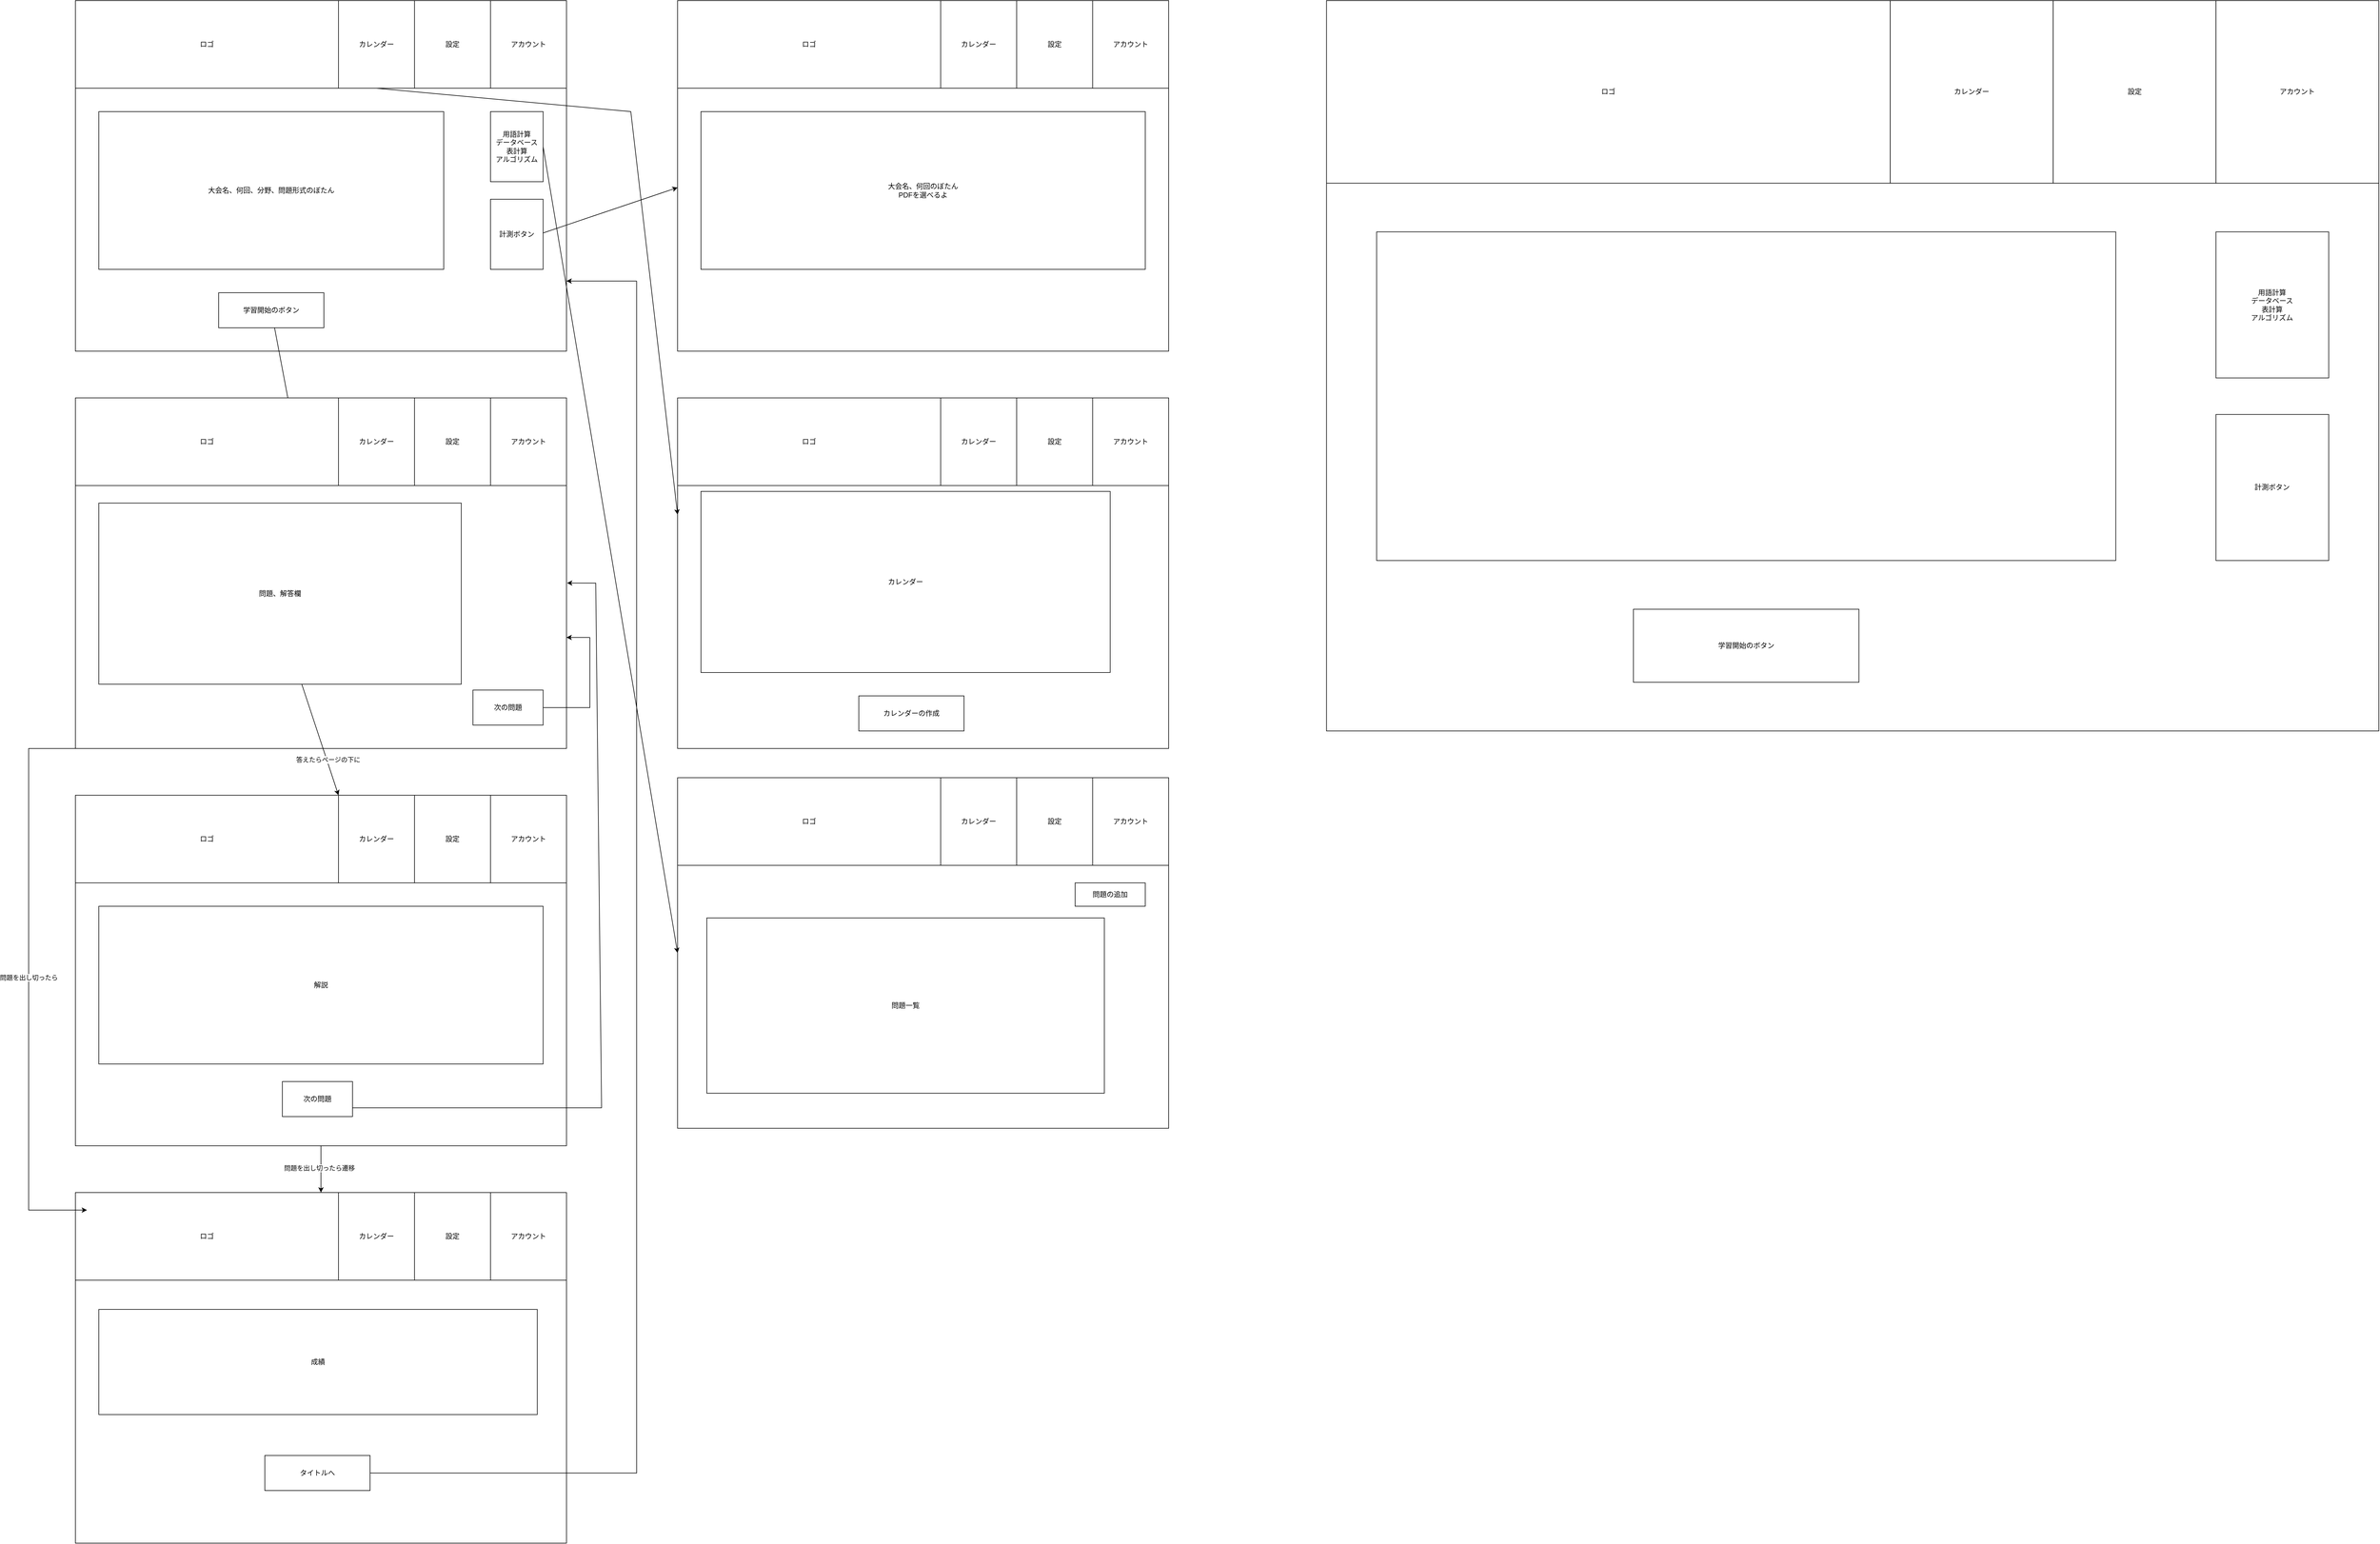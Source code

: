 <mxfile version="24.7.6">
  <diagram name="ページ1" id="dh2QZhzZqzziUDRQoIfL">
    <mxGraphModel dx="2901" dy="1140" grid="1" gridSize="10" guides="1" tooltips="1" connect="1" arrows="1" fold="1" page="1" pageScale="1" pageWidth="827" pageHeight="1169" math="0" shadow="0">
      <root>
        <mxCell id="0" />
        <mxCell id="1" parent="0" />
        <mxCell id="YVsaJTLRSC4F98zlZ3vZ-1" value="" style="rounded=0;whiteSpace=wrap;html=1;movable=1;resizable=1;rotatable=1;deletable=1;editable=1;locked=0;connectable=1;" parent="1" vertex="1">
          <mxGeometry width="840" height="600" as="geometry" />
        </mxCell>
        <mxCell id="YVsaJTLRSC4F98zlZ3vZ-2" value="" style="rounded=0;whiteSpace=wrap;html=1;movable=1;resizable=1;rotatable=1;deletable=1;editable=1;locked=0;connectable=1;" parent="1" vertex="1">
          <mxGeometry width="840" height="150" as="geometry" />
        </mxCell>
        <mxCell id="YVsaJTLRSC4F98zlZ3vZ-3" value="ロゴ" style="rounded=0;whiteSpace=wrap;html=1;movable=1;resizable=1;rotatable=1;deletable=1;editable=1;locked=0;connectable=1;" parent="1" vertex="1">
          <mxGeometry width="450" height="150" as="geometry" />
        </mxCell>
        <mxCell id="YVsaJTLRSC4F98zlZ3vZ-4" value="設定" style="rounded=0;whiteSpace=wrap;html=1;movable=1;resizable=1;rotatable=1;deletable=1;editable=1;locked=0;connectable=1;" parent="1" vertex="1">
          <mxGeometry x="580" width="130" height="150" as="geometry" />
        </mxCell>
        <mxCell id="YVsaJTLRSC4F98zlZ3vZ-5" value="カレンダー" style="rounded=0;whiteSpace=wrap;html=1;movable=1;resizable=1;rotatable=1;deletable=1;editable=1;locked=0;connectable=1;" parent="1" vertex="1">
          <mxGeometry x="450" width="130" height="150" as="geometry" />
        </mxCell>
        <mxCell id="YVsaJTLRSC4F98zlZ3vZ-6" value="アカウント" style="rounded=0;whiteSpace=wrap;html=1;movable=1;resizable=1;rotatable=1;deletable=1;editable=1;locked=0;connectable=1;" parent="1" vertex="1">
          <mxGeometry x="710" width="130" height="150" as="geometry" />
        </mxCell>
        <mxCell id="YVsaJTLRSC4F98zlZ3vZ-7" value="&lt;div&gt;&lt;span style=&quot;background-color: initial;&quot;&gt;計測ボタン&lt;/span&gt;&lt;br&gt;&lt;/div&gt;" style="rounded=0;whiteSpace=wrap;html=1;movable=1;resizable=1;rotatable=1;deletable=1;editable=1;locked=0;connectable=1;" parent="1" vertex="1">
          <mxGeometry x="710" y="340" width="90" height="120" as="geometry" />
        </mxCell>
        <mxCell id="YVsaJTLRSC4F98zlZ3vZ-8" value="大会名、何回、分野、問題形式のぼたん" style="rounded=0;whiteSpace=wrap;html=1;movable=1;resizable=1;rotatable=1;deletable=1;editable=1;locked=0;connectable=1;" parent="1" vertex="1">
          <mxGeometry x="40" y="190" width="590" height="270" as="geometry" />
        </mxCell>
        <mxCell id="YVsaJTLRSC4F98zlZ3vZ-10" value="学習開始のボタン" style="rounded=0;whiteSpace=wrap;html=1;movable=1;resizable=1;rotatable=1;deletable=1;editable=1;locked=0;connectable=1;" parent="1" vertex="1">
          <mxGeometry x="245" y="500" width="180" height="60" as="geometry" />
        </mxCell>
        <mxCell id="YVsaJTLRSC4F98zlZ3vZ-22" value="" style="endArrow=none;html=1;rounded=0;" parent="1" source="YVsaJTLRSC4F98zlZ3vZ-24" target="YVsaJTLRSC4F98zlZ3vZ-10" edge="1">
          <mxGeometry width="50" height="50" relative="1" as="geometry">
            <mxPoint x="410" y="680" as="sourcePoint" />
            <mxPoint x="350" y="560" as="targetPoint" />
          </mxGeometry>
        </mxCell>
        <mxCell id="YVsaJTLRSC4F98zlZ3vZ-24" value="" style="rounded=0;whiteSpace=wrap;html=1;" parent="1" vertex="1">
          <mxGeometry y="680" width="840" height="600" as="geometry" />
        </mxCell>
        <mxCell id="YVsaJTLRSC4F98zlZ3vZ-26" value="問題、解答欄" style="rounded=0;whiteSpace=wrap;html=1;" parent="1" vertex="1">
          <mxGeometry x="40" y="860" width="620" height="310" as="geometry" />
        </mxCell>
        <mxCell id="YVsaJTLRSC4F98zlZ3vZ-27" value="" style="rounded=0;whiteSpace=wrap;html=1;" parent="1" vertex="1">
          <mxGeometry y="1360" width="840" height="600" as="geometry" />
        </mxCell>
        <mxCell id="YVsaJTLRSC4F98zlZ3vZ-30" value="次の問題" style="rounded=0;whiteSpace=wrap;html=1;" parent="1" vertex="1">
          <mxGeometry x="354" y="1850" width="120" height="60" as="geometry" />
        </mxCell>
        <mxCell id="YVsaJTLRSC4F98zlZ3vZ-31" value="次の問題" style="rounded=0;whiteSpace=wrap;html=1;" parent="1" vertex="1">
          <mxGeometry x="680" y="1180" width="120" height="60" as="geometry" />
        </mxCell>
        <mxCell id="YVsaJTLRSC4F98zlZ3vZ-32" value="解説" style="rounded=0;whiteSpace=wrap;html=1;" parent="1" vertex="1">
          <mxGeometry x="40" y="1550" width="760" height="270" as="geometry" />
        </mxCell>
        <mxCell id="YVsaJTLRSC4F98zlZ3vZ-33" value="" style="endArrow=classic;html=1;rounded=0;entryX=0.5;entryY=0;entryDx=0;entryDy=0;" parent="1" source="YVsaJTLRSC4F98zlZ3vZ-27" target="YVsaJTLRSC4F98zlZ3vZ-34" edge="1">
          <mxGeometry width="50" height="50" relative="1" as="geometry">
            <mxPoint x="389" y="2030" as="sourcePoint" />
            <mxPoint x="439" y="1980" as="targetPoint" />
          </mxGeometry>
        </mxCell>
        <mxCell id="YVsaJTLRSC4F98zlZ3vZ-36" value="問題を出し切ったら遷移" style="edgeLabel;html=1;align=center;verticalAlign=middle;resizable=0;points=[];" parent="YVsaJTLRSC4F98zlZ3vZ-33" vertex="1" connectable="0">
          <mxGeometry x="-0.051" y="-3" relative="1" as="geometry">
            <mxPoint as="offset" />
          </mxGeometry>
        </mxCell>
        <mxCell id="YVsaJTLRSC4F98zlZ3vZ-34" value="" style="rounded=0;whiteSpace=wrap;html=1;" parent="1" vertex="1">
          <mxGeometry y="2040" width="840" height="600" as="geometry" />
        </mxCell>
        <mxCell id="YVsaJTLRSC4F98zlZ3vZ-37" value="" style="rounded=0;whiteSpace=wrap;html=1;movable=1;resizable=1;rotatable=1;deletable=1;editable=1;locked=0;connectable=1;" parent="1" vertex="1">
          <mxGeometry y="2040" width="840" height="150" as="geometry" />
        </mxCell>
        <mxCell id="YVsaJTLRSC4F98zlZ3vZ-38" value="ロゴ" style="rounded=0;whiteSpace=wrap;html=1;movable=1;resizable=1;rotatable=1;deletable=1;editable=1;locked=0;connectable=1;" parent="1" vertex="1">
          <mxGeometry y="2040" width="450" height="150" as="geometry" />
        </mxCell>
        <mxCell id="YVsaJTLRSC4F98zlZ3vZ-39" value="設定" style="rounded=0;whiteSpace=wrap;html=1;movable=1;resizable=1;rotatable=1;deletable=1;editable=1;locked=0;connectable=1;" parent="1" vertex="1">
          <mxGeometry x="580" y="2040" width="130" height="150" as="geometry" />
        </mxCell>
        <mxCell id="YVsaJTLRSC4F98zlZ3vZ-40" value="カレンダー" style="rounded=0;whiteSpace=wrap;html=1;movable=1;resizable=1;rotatable=1;deletable=1;editable=1;locked=0;connectable=1;" parent="1" vertex="1">
          <mxGeometry x="450" y="2040" width="130" height="150" as="geometry" />
        </mxCell>
        <mxCell id="YVsaJTLRSC4F98zlZ3vZ-41" value="アカウント" style="rounded=0;whiteSpace=wrap;html=1;movable=1;resizable=1;rotatable=1;deletable=1;editable=1;locked=0;connectable=1;" parent="1" vertex="1">
          <mxGeometry x="710" y="2040" width="130" height="150" as="geometry" />
        </mxCell>
        <mxCell id="YVsaJTLRSC4F98zlZ3vZ-42" value="" style="rounded=0;whiteSpace=wrap;html=1;movable=1;resizable=1;rotatable=1;deletable=1;editable=1;locked=0;connectable=1;" parent="1" vertex="1">
          <mxGeometry y="1360" width="840" height="150" as="geometry" />
        </mxCell>
        <mxCell id="YVsaJTLRSC4F98zlZ3vZ-43" value="ロゴ" style="rounded=0;whiteSpace=wrap;html=1;movable=1;resizable=1;rotatable=1;deletable=1;editable=1;locked=0;connectable=1;" parent="1" vertex="1">
          <mxGeometry y="1360" width="450" height="150" as="geometry" />
        </mxCell>
        <mxCell id="YVsaJTLRSC4F98zlZ3vZ-44" value="設定" style="rounded=0;whiteSpace=wrap;html=1;movable=1;resizable=1;rotatable=1;deletable=1;editable=1;locked=0;connectable=1;" parent="1" vertex="1">
          <mxGeometry x="580" y="1360" width="130" height="150" as="geometry" />
        </mxCell>
        <mxCell id="YVsaJTLRSC4F98zlZ3vZ-45" value="カレンダー" style="rounded=0;whiteSpace=wrap;html=1;movable=1;resizable=1;rotatable=1;deletable=1;editable=1;locked=0;connectable=1;" parent="1" vertex="1">
          <mxGeometry x="450" y="1360" width="130" height="150" as="geometry" />
        </mxCell>
        <mxCell id="YVsaJTLRSC4F98zlZ3vZ-46" value="アカウント" style="rounded=0;whiteSpace=wrap;html=1;movable=1;resizable=1;rotatable=1;deletable=1;editable=1;locked=0;connectable=1;" parent="1" vertex="1">
          <mxGeometry x="710" y="1360" width="130" height="150" as="geometry" />
        </mxCell>
        <mxCell id="YVsaJTLRSC4F98zlZ3vZ-47" value="" style="rounded=0;whiteSpace=wrap;html=1;movable=1;resizable=1;rotatable=1;deletable=1;editable=1;locked=0;connectable=1;" parent="1" vertex="1">
          <mxGeometry y="680" width="840" height="150" as="geometry" />
        </mxCell>
        <mxCell id="YVsaJTLRSC4F98zlZ3vZ-48" value="ロゴ" style="rounded=0;whiteSpace=wrap;html=1;movable=1;resizable=1;rotatable=1;deletable=1;editable=1;locked=0;connectable=1;" parent="1" vertex="1">
          <mxGeometry y="680" width="450" height="150" as="geometry" />
        </mxCell>
        <mxCell id="YVsaJTLRSC4F98zlZ3vZ-49" value="設定" style="rounded=0;whiteSpace=wrap;html=1;movable=1;resizable=1;rotatable=1;deletable=1;editable=1;locked=0;connectable=1;" parent="1" vertex="1">
          <mxGeometry x="580" y="680" width="130" height="150" as="geometry" />
        </mxCell>
        <mxCell id="YVsaJTLRSC4F98zlZ3vZ-50" value="カレンダー" style="rounded=0;whiteSpace=wrap;html=1;movable=1;resizable=1;rotatable=1;deletable=1;editable=1;locked=0;connectable=1;" parent="1" vertex="1">
          <mxGeometry x="450" y="680" width="130" height="150" as="geometry" />
        </mxCell>
        <mxCell id="YVsaJTLRSC4F98zlZ3vZ-51" value="アカウント" style="rounded=0;whiteSpace=wrap;html=1;movable=1;resizable=1;rotatable=1;deletable=1;editable=1;locked=0;connectable=1;" parent="1" vertex="1">
          <mxGeometry x="710" y="680" width="130" height="150" as="geometry" />
        </mxCell>
        <mxCell id="YVsaJTLRSC4F98zlZ3vZ-56" value="" style="endArrow=none;html=1;rounded=0;exitX=1;exitY=0.5;exitDx=0;exitDy=0;" parent="1" edge="1">
          <mxGeometry width="50" height="50" relative="1" as="geometry">
            <mxPoint x="800" y="1210" as="sourcePoint" />
            <mxPoint x="880" y="1110" as="targetPoint" />
            <Array as="points">
              <mxPoint x="880" y="1210" />
              <mxPoint x="880" y="1090" />
            </Array>
          </mxGeometry>
        </mxCell>
        <mxCell id="YVsaJTLRSC4F98zlZ3vZ-57" value="" style="endArrow=classic;html=1;rounded=0;" parent="1" edge="1">
          <mxGeometry width="50" height="50" relative="1" as="geometry">
            <mxPoint x="880" y="1090" as="sourcePoint" />
            <mxPoint x="840" y="1090" as="targetPoint" />
            <Array as="points">
              <mxPoint x="860" y="1090" />
            </Array>
          </mxGeometry>
        </mxCell>
        <mxCell id="YVsaJTLRSC4F98zlZ3vZ-58" value="成績" style="rounded=0;whiteSpace=wrap;html=1;" parent="1" vertex="1">
          <mxGeometry x="40" y="2240" width="750" height="180" as="geometry" />
        </mxCell>
        <mxCell id="YVsaJTLRSC4F98zlZ3vZ-60" value="タイトルへ" style="rounded=0;whiteSpace=wrap;html=1;" parent="1" vertex="1">
          <mxGeometry x="324" y="2490" width="180" height="60" as="geometry" />
        </mxCell>
        <mxCell id="YVsaJTLRSC4F98zlZ3vZ-62" value="" style="endArrow=none;html=1;rounded=0;exitX=1;exitY=0.5;exitDx=0;exitDy=0;" parent="1" source="YVsaJTLRSC4F98zlZ3vZ-60" edge="1">
          <mxGeometry width="50" height="50" relative="1" as="geometry">
            <mxPoint x="600" y="2570" as="sourcePoint" />
            <mxPoint x="960" y="480" as="targetPoint" />
            <Array as="points">
              <mxPoint x="960" y="2520" />
            </Array>
          </mxGeometry>
        </mxCell>
        <mxCell id="YVsaJTLRSC4F98zlZ3vZ-63" value="" style="endArrow=classic;html=1;rounded=0;entryX=1;entryY=0.8;entryDx=0;entryDy=0;entryPerimeter=0;" parent="1" target="YVsaJTLRSC4F98zlZ3vZ-1" edge="1">
          <mxGeometry width="50" height="50" relative="1" as="geometry">
            <mxPoint x="960" y="480" as="sourcePoint" />
            <mxPoint x="910" y="410" as="targetPoint" />
          </mxGeometry>
        </mxCell>
        <mxCell id="YVsaJTLRSC4F98zlZ3vZ-64" value="" style="endArrow=classic;html=1;rounded=0;exitX=0.995;exitY=0.482;exitDx=0;exitDy=0;exitPerimeter=0;" parent="1" source="YVsaJTLRSC4F98zlZ3vZ-7" edge="1">
          <mxGeometry width="50" height="50" relative="1" as="geometry">
            <mxPoint x="880" y="340" as="sourcePoint" />
            <mxPoint x="1030" y="320" as="targetPoint" />
          </mxGeometry>
        </mxCell>
        <mxCell id="YVsaJTLRSC4F98zlZ3vZ-65" value="" style="rounded=0;whiteSpace=wrap;html=1;movable=1;resizable=1;rotatable=1;deletable=1;editable=1;locked=0;connectable=1;" parent="1" vertex="1">
          <mxGeometry x="1030" width="840" height="600" as="geometry" />
        </mxCell>
        <mxCell id="YVsaJTLRSC4F98zlZ3vZ-66" value="" style="rounded=0;whiteSpace=wrap;html=1;movable=1;resizable=1;rotatable=1;deletable=1;editable=1;locked=0;connectable=1;" parent="1" vertex="1">
          <mxGeometry x="1030" width="840" height="150" as="geometry" />
        </mxCell>
        <mxCell id="YVsaJTLRSC4F98zlZ3vZ-67" value="ロゴ" style="rounded=0;whiteSpace=wrap;html=1;movable=1;resizable=1;rotatable=1;deletable=1;editable=1;locked=0;connectable=1;" parent="1" vertex="1">
          <mxGeometry x="1030" width="450" height="150" as="geometry" />
        </mxCell>
        <mxCell id="YVsaJTLRSC4F98zlZ3vZ-68" value="設定" style="rounded=0;whiteSpace=wrap;html=1;movable=1;resizable=1;rotatable=1;deletable=1;editable=1;locked=0;connectable=1;" parent="1" vertex="1">
          <mxGeometry x="1610" width="130" height="150" as="geometry" />
        </mxCell>
        <mxCell id="YVsaJTLRSC4F98zlZ3vZ-69" value="カレンダー" style="rounded=0;whiteSpace=wrap;html=1;movable=1;resizable=1;rotatable=1;deletable=1;editable=1;locked=0;connectable=1;" parent="1" vertex="1">
          <mxGeometry x="1480" width="130" height="150" as="geometry" />
        </mxCell>
        <mxCell id="YVsaJTLRSC4F98zlZ3vZ-70" value="アカウント" style="rounded=0;whiteSpace=wrap;html=1;movable=1;resizable=1;rotatable=1;deletable=1;editable=1;locked=0;connectable=1;" parent="1" vertex="1">
          <mxGeometry x="1740" width="130" height="150" as="geometry" />
        </mxCell>
        <mxCell id="YVsaJTLRSC4F98zlZ3vZ-72" value="大会名、何回のぼたん&lt;div&gt;PDFを選べるよ&lt;/div&gt;" style="rounded=0;whiteSpace=wrap;html=1;movable=1;resizable=1;rotatable=1;deletable=1;editable=1;locked=0;connectable=1;" parent="1" vertex="1">
          <mxGeometry x="1070" y="190" width="760" height="270" as="geometry" />
        </mxCell>
        <mxCell id="YVsaJTLRSC4F98zlZ3vZ-74" value="" style="rounded=0;whiteSpace=wrap;html=1;" parent="1" vertex="1">
          <mxGeometry x="1030" y="680" width="840" height="600" as="geometry" />
        </mxCell>
        <mxCell id="YVsaJTLRSC4F98zlZ3vZ-75" value="" style="rounded=0;whiteSpace=wrap;html=1;movable=1;resizable=1;rotatable=1;deletable=1;editable=1;locked=0;connectable=1;" parent="1" vertex="1">
          <mxGeometry x="1030" y="680" width="840" height="150" as="geometry" />
        </mxCell>
        <mxCell id="YVsaJTLRSC4F98zlZ3vZ-76" value="ロゴ" style="rounded=0;whiteSpace=wrap;html=1;movable=1;resizable=1;rotatable=1;deletable=1;editable=1;locked=0;connectable=1;" parent="1" vertex="1">
          <mxGeometry x="1030" y="680" width="450" height="150" as="geometry" />
        </mxCell>
        <mxCell id="YVsaJTLRSC4F98zlZ3vZ-77" value="設定" style="rounded=0;whiteSpace=wrap;html=1;movable=1;resizable=1;rotatable=1;deletable=1;editable=1;locked=0;connectable=1;" parent="1" vertex="1">
          <mxGeometry x="1610" y="680" width="130" height="150" as="geometry" />
        </mxCell>
        <mxCell id="YVsaJTLRSC4F98zlZ3vZ-78" value="カレンダー" style="rounded=0;whiteSpace=wrap;html=1;movable=1;resizable=1;rotatable=1;deletable=1;editable=1;locked=0;connectable=1;" parent="1" vertex="1">
          <mxGeometry x="1480" y="680" width="130" height="150" as="geometry" />
        </mxCell>
        <mxCell id="YVsaJTLRSC4F98zlZ3vZ-79" value="アカウント" style="rounded=0;whiteSpace=wrap;html=1;movable=1;resizable=1;rotatable=1;deletable=1;editable=1;locked=0;connectable=1;" parent="1" vertex="1">
          <mxGeometry x="1740" y="680" width="130" height="150" as="geometry" />
        </mxCell>
        <mxCell id="YVsaJTLRSC4F98zlZ3vZ-80" value="" style="endArrow=classic;html=1;rounded=0;exitX=0.5;exitY=1;exitDx=0;exitDy=0;entryX=0;entryY=0.333;entryDx=0;entryDy=0;entryPerimeter=0;" parent="1" source="YVsaJTLRSC4F98zlZ3vZ-5" target="YVsaJTLRSC4F98zlZ3vZ-74" edge="1">
          <mxGeometry width="50" height="50" relative="1" as="geometry">
            <mxPoint x="650" y="200" as="sourcePoint" />
            <mxPoint x="700" y="150" as="targetPoint" />
            <Array as="points">
              <mxPoint x="950" y="190" />
            </Array>
          </mxGeometry>
        </mxCell>
        <mxCell id="YVsaJTLRSC4F98zlZ3vZ-81" value="カレンダー" style="rounded=0;whiteSpace=wrap;html=1;" parent="1" vertex="1">
          <mxGeometry x="1070" y="840" width="700" height="310" as="geometry" />
        </mxCell>
        <mxCell id="YVsaJTLRSC4F98zlZ3vZ-82" value="カレンダーの作成" style="rounded=0;whiteSpace=wrap;html=1;" parent="1" vertex="1">
          <mxGeometry x="1340" y="1190" width="180" height="60" as="geometry" />
        </mxCell>
        <mxCell id="AlAXAshSMv7GXRYsCewH-1" value="" style="endArrow=classic;html=1;rounded=0;exitX=0.25;exitY=1;exitDx=0;exitDy=0;entryX=0.044;entryY=0.2;entryDx=0;entryDy=0;entryPerimeter=0;" parent="1" source="YVsaJTLRSC4F98zlZ3vZ-24" target="YVsaJTLRSC4F98zlZ3vZ-38" edge="1">
          <mxGeometry width="50" height="50" relative="1" as="geometry">
            <mxPoint x="-100" y="1320" as="sourcePoint" />
            <mxPoint x="-50" y="1270" as="targetPoint" />
            <Array as="points">
              <mxPoint x="-80" y="1280" />
              <mxPoint x="-80" y="2070" />
            </Array>
          </mxGeometry>
        </mxCell>
        <mxCell id="AlAXAshSMv7GXRYsCewH-2" value="問題を出し切ったら" style="edgeLabel;html=1;align=center;verticalAlign=middle;resizable=0;points=[];" parent="AlAXAshSMv7GXRYsCewH-1" vertex="1" connectable="0">
          <mxGeometry x="0.155" relative="1" as="geometry">
            <mxPoint as="offset" />
          </mxGeometry>
        </mxCell>
        <mxCell id="AlAXAshSMv7GXRYsCewH-3" value="" style="endArrow=classic;html=1;rounded=0;exitX=1;exitY=0.75;exitDx=0;exitDy=0;entryX=1.001;entryY=0.528;entryDx=0;entryDy=0;entryPerimeter=0;" parent="1" source="YVsaJTLRSC4F98zlZ3vZ-30" target="YVsaJTLRSC4F98zlZ3vZ-24" edge="1">
          <mxGeometry width="50" height="50" relative="1" as="geometry">
            <mxPoint x="660" y="1930" as="sourcePoint" />
            <mxPoint x="890" y="1000" as="targetPoint" />
            <Array as="points">
              <mxPoint x="900" y="1895" />
              <mxPoint x="890" y="997" />
            </Array>
          </mxGeometry>
        </mxCell>
        <mxCell id="u0NW_Edgaun57FOAjR7u-2" value="" style="endArrow=classic;html=1;rounded=0;exitX=0.56;exitY=1;exitDx=0;exitDy=0;exitPerimeter=0;entryX=1;entryY=0;entryDx=0;entryDy=0;" parent="1" source="YVsaJTLRSC4F98zlZ3vZ-26" target="YVsaJTLRSC4F98zlZ3vZ-43" edge="1">
          <mxGeometry width="50" height="50" relative="1" as="geometry">
            <mxPoint x="390" y="1270" as="sourcePoint" />
            <mxPoint x="440" y="1220" as="targetPoint" />
          </mxGeometry>
        </mxCell>
        <mxCell id="u0NW_Edgaun57FOAjR7u-3" value="答えたらページの下に" style="edgeLabel;html=1;align=center;verticalAlign=middle;resizable=0;points=[];" parent="u0NW_Edgaun57FOAjR7u-2" vertex="1" connectable="0">
          <mxGeometry x="0.365" y="2" relative="1" as="geometry">
            <mxPoint as="offset" />
          </mxGeometry>
        </mxCell>
        <mxCell id="u0NW_Edgaun57FOAjR7u-4" value="" style="rounded=0;whiteSpace=wrap;html=1;movable=1;resizable=1;rotatable=1;deletable=1;editable=1;locked=0;connectable=1;" parent="1" vertex="1">
          <mxGeometry x="1030" y="1330" width="840" height="600" as="geometry" />
        </mxCell>
        <mxCell id="u0NW_Edgaun57FOAjR7u-5" value="" style="rounded=0;whiteSpace=wrap;html=1;movable=1;resizable=1;rotatable=1;deletable=1;editable=1;locked=0;connectable=1;" parent="1" vertex="1">
          <mxGeometry x="1030" y="1330" width="840" height="150" as="geometry" />
        </mxCell>
        <mxCell id="u0NW_Edgaun57FOAjR7u-6" value="ロゴ" style="rounded=0;whiteSpace=wrap;html=1;movable=1;resizable=1;rotatable=1;deletable=1;editable=1;locked=0;connectable=1;" parent="1" vertex="1">
          <mxGeometry x="1030" y="1330" width="450" height="150" as="geometry" />
        </mxCell>
        <mxCell id="u0NW_Edgaun57FOAjR7u-7" value="設定" style="rounded=0;whiteSpace=wrap;html=1;movable=1;resizable=1;rotatable=1;deletable=1;editable=1;locked=0;connectable=1;" parent="1" vertex="1">
          <mxGeometry x="1610" y="1330" width="130" height="150" as="geometry" />
        </mxCell>
        <mxCell id="u0NW_Edgaun57FOAjR7u-8" value="カレンダー" style="rounded=0;whiteSpace=wrap;html=1;movable=1;resizable=1;rotatable=1;deletable=1;editable=1;locked=0;connectable=1;" parent="1" vertex="1">
          <mxGeometry x="1480" y="1330" width="130" height="150" as="geometry" />
        </mxCell>
        <mxCell id="u0NW_Edgaun57FOAjR7u-9" value="アカウント" style="rounded=0;whiteSpace=wrap;html=1;movable=1;resizable=1;rotatable=1;deletable=1;editable=1;locked=0;connectable=1;" parent="1" vertex="1">
          <mxGeometry x="1740" y="1330" width="130" height="150" as="geometry" />
        </mxCell>
        <mxCell id="u0NW_Edgaun57FOAjR7u-10" value="&lt;div&gt;用語計算&lt;/div&gt;&lt;div&gt;データベース&lt;/div&gt;&lt;div&gt;表計算&lt;/div&gt;&lt;div&gt;アルゴリズム&lt;/div&gt;" style="rounded=0;whiteSpace=wrap;html=1;movable=1;resizable=1;rotatable=1;deletable=1;editable=1;locked=0;connectable=1;" parent="1" vertex="1">
          <mxGeometry x="710" y="190" width="90" height="120" as="geometry" />
        </mxCell>
        <mxCell id="u0NW_Edgaun57FOAjR7u-11" value="" style="endArrow=classic;html=1;rounded=0;exitX=1;exitY=0.5;exitDx=0;exitDy=0;entryX=0;entryY=0.5;entryDx=0;entryDy=0;" parent="1" source="u0NW_Edgaun57FOAjR7u-10" target="u0NW_Edgaun57FOAjR7u-4" edge="1">
          <mxGeometry width="50" height="50" relative="1" as="geometry">
            <mxPoint x="910" y="280" as="sourcePoint" />
            <mxPoint x="1000" y="1520" as="targetPoint" />
          </mxGeometry>
        </mxCell>
        <mxCell id="u0NW_Edgaun57FOAjR7u-12" value="問題一覧" style="rounded=0;whiteSpace=wrap;html=1;" parent="1" vertex="1">
          <mxGeometry x="1080" y="1570" width="680" height="300" as="geometry" />
        </mxCell>
        <mxCell id="u0NW_Edgaun57FOAjR7u-13" value="問題の追加" style="rounded=0;whiteSpace=wrap;html=1;" parent="1" vertex="1">
          <mxGeometry x="1710" y="1510" width="120" height="40" as="geometry" />
        </mxCell>
        <mxCell id="MXCraOA-L31aTorZ6j8u-14" value="" style="group" parent="1" vertex="1" connectable="0">
          <mxGeometry x="2140" width="1800" height="1250" as="geometry" />
        </mxCell>
        <mxCell id="MXCraOA-L31aTorZ6j8u-4" value="" style="rounded=0;whiteSpace=wrap;html=1;movable=1;resizable=1;rotatable=1;deletable=1;editable=1;locked=0;connectable=1;" parent="MXCraOA-L31aTorZ6j8u-14" vertex="1">
          <mxGeometry width="1800" height="1250" as="geometry" />
        </mxCell>
        <mxCell id="MXCraOA-L31aTorZ6j8u-5" value="" style="rounded=0;whiteSpace=wrap;html=1;movable=1;resizable=1;rotatable=1;deletable=1;editable=1;locked=0;connectable=1;" parent="MXCraOA-L31aTorZ6j8u-14" vertex="1">
          <mxGeometry width="1800" height="312.5" as="geometry" />
        </mxCell>
        <mxCell id="MXCraOA-L31aTorZ6j8u-6" value="ロゴ" style="rounded=0;whiteSpace=wrap;html=1;movable=1;resizable=1;rotatable=1;deletable=1;editable=1;locked=0;connectable=1;" parent="MXCraOA-L31aTorZ6j8u-14" vertex="1">
          <mxGeometry width="964.286" height="312.5" as="geometry" />
        </mxCell>
        <mxCell id="MXCraOA-L31aTorZ6j8u-7" value="設定" style="rounded=0;whiteSpace=wrap;html=1;movable=1;resizable=1;rotatable=1;deletable=1;editable=1;locked=0;connectable=1;" parent="MXCraOA-L31aTorZ6j8u-14" vertex="1">
          <mxGeometry x="1242.857" width="278.571" height="312.5" as="geometry" />
        </mxCell>
        <mxCell id="MXCraOA-L31aTorZ6j8u-8" value="カレンダー" style="rounded=0;whiteSpace=wrap;html=1;movable=1;resizable=1;rotatable=1;deletable=1;editable=1;locked=0;connectable=1;" parent="MXCraOA-L31aTorZ6j8u-14" vertex="1">
          <mxGeometry x="964.286" width="278.571" height="312.5" as="geometry" />
        </mxCell>
        <mxCell id="MXCraOA-L31aTorZ6j8u-9" value="アカウント" style="rounded=0;whiteSpace=wrap;html=1;movable=1;resizable=1;rotatable=1;deletable=1;editable=1;locked=0;connectable=1;" parent="MXCraOA-L31aTorZ6j8u-14" vertex="1">
          <mxGeometry x="1521.429" width="278.571" height="312.5" as="geometry" />
        </mxCell>
        <mxCell id="MXCraOA-L31aTorZ6j8u-10" value="&lt;div&gt;&lt;span style=&quot;background-color: initial;&quot;&gt;計測ボタン&lt;/span&gt;&lt;br&gt;&lt;/div&gt;" style="rounded=0;whiteSpace=wrap;html=1;movable=1;resizable=1;rotatable=1;deletable=1;editable=1;locked=0;connectable=1;" parent="MXCraOA-L31aTorZ6j8u-14" vertex="1">
          <mxGeometry x="1521.429" y="708.333" width="192.857" height="250" as="geometry" />
        </mxCell>
        <mxCell id="MXCraOA-L31aTorZ6j8u-11" value="" style="rounded=0;whiteSpace=wrap;html=1;movable=1;resizable=1;rotatable=1;deletable=1;editable=1;locked=0;connectable=1;" parent="MXCraOA-L31aTorZ6j8u-14" vertex="1">
          <mxGeometry x="85.714" y="395.833" width="1264.286" height="562.5" as="geometry" />
        </mxCell>
        <mxCell id="MXCraOA-L31aTorZ6j8u-12" value="学習開始のボタン" style="rounded=0;whiteSpace=wrap;html=1;movable=1;resizable=1;rotatable=1;deletable=1;editable=1;locked=0;connectable=1;" parent="MXCraOA-L31aTorZ6j8u-14" vertex="1">
          <mxGeometry x="525" y="1041.667" width="385.714" height="125" as="geometry" />
        </mxCell>
        <mxCell id="MXCraOA-L31aTorZ6j8u-13" value="&lt;div&gt;用語計算&lt;/div&gt;&lt;div&gt;データベース&lt;/div&gt;&lt;div&gt;表計算&lt;/div&gt;&lt;div&gt;アルゴリズム&lt;/div&gt;" style="rounded=0;whiteSpace=wrap;html=1;movable=1;resizable=1;rotatable=1;deletable=1;editable=1;locked=0;connectable=1;" parent="MXCraOA-L31aTorZ6j8u-14" vertex="1">
          <mxGeometry x="1521.429" y="395.833" width="192.857" height="250" as="geometry" />
        </mxCell>
      </root>
    </mxGraphModel>
  </diagram>
</mxfile>
